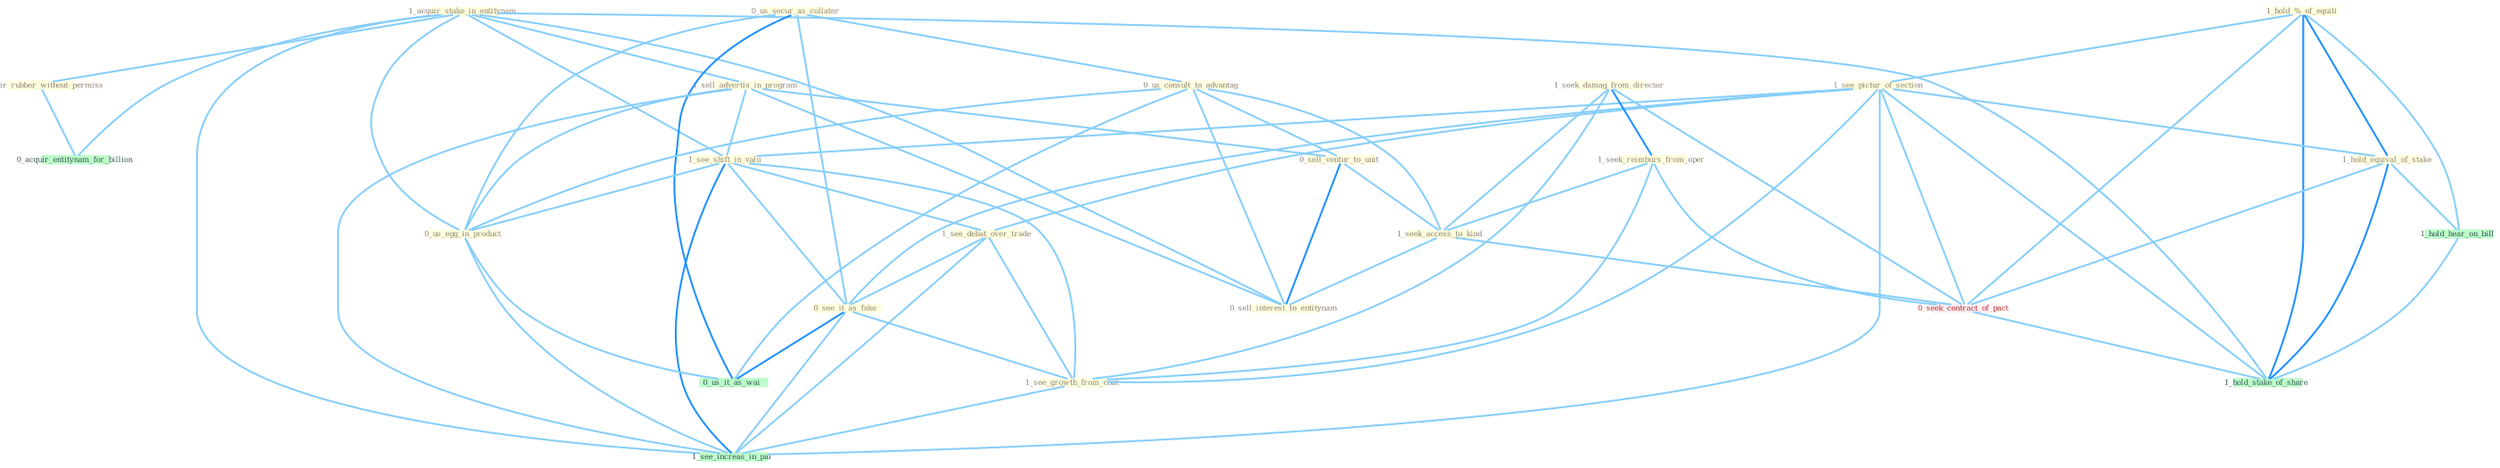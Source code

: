 Graph G{ 
    node
    [shape=polygon,style=filled,width=.5,height=.06,color="#BDFCC9",fixedsize=true,fontsize=4,
    fontcolor="#2f4f4f"];
    {node
    [color="#ffffe0", fontcolor="#8b7d6b"] "1_hold_%_of_equiti " "1_acquir_stake_in_entitynam " "0_us_secur_as_collater " "1_see_pictur_of_section " "1_sell_advertis_in_program " "1_seek_damag_from_director " "1_see_shift_in_valu " "1_seek_reimburs_from_oper " "0_us_consult_to_advantag " "0_sell_ventur_to_unit " "1_see_debat_over_trade " "0_acquir_rubber_without_permiss " "0_see_it_as_fake " "1_seek_access_to_kind " "0_sell_interest_to_entitynam " "1_see_growth_from_coat " "1_hold_equival_of_stake " "0_us_egg_in_product "}
{node [color="#fff0f5", fontcolor="#b22222"] "0_seek_contract_of_pact "}
edge [color="#B0E2FF"];

	"1_hold_%_of_equiti " -- "1_see_pictur_of_section " [w="1", color="#87cefa" ];
	"1_hold_%_of_equiti " -- "1_hold_equival_of_stake " [w="2", color="#1e90ff" , len=0.8];
	"1_hold_%_of_equiti " -- "0_seek_contract_of_pact " [w="1", color="#87cefa" ];
	"1_hold_%_of_equiti " -- "1_hold_hear_on_bill " [w="1", color="#87cefa" ];
	"1_hold_%_of_equiti " -- "1_hold_stake_of_share " [w="2", color="#1e90ff" , len=0.8];
	"1_acquir_stake_in_entitynam " -- "1_sell_advertis_in_program " [w="1", color="#87cefa" ];
	"1_acquir_stake_in_entitynam " -- "1_see_shift_in_valu " [w="1", color="#87cefa" ];
	"1_acquir_stake_in_entitynam " -- "0_acquir_rubber_without_permiss " [w="1", color="#87cefa" ];
	"1_acquir_stake_in_entitynam " -- "0_sell_interest_to_entitynam " [w="1", color="#87cefa" ];
	"1_acquir_stake_in_entitynam " -- "0_us_egg_in_product " [w="1", color="#87cefa" ];
	"1_acquir_stake_in_entitynam " -- "0_acquir_entitynam_for_billion " [w="1", color="#87cefa" ];
	"1_acquir_stake_in_entitynam " -- "1_see_increas_in_pai " [w="1", color="#87cefa" ];
	"1_acquir_stake_in_entitynam " -- "1_hold_stake_of_share " [w="1", color="#87cefa" ];
	"0_us_secur_as_collater " -- "0_us_consult_to_advantag " [w="1", color="#87cefa" ];
	"0_us_secur_as_collater " -- "0_see_it_as_fake " [w="1", color="#87cefa" ];
	"0_us_secur_as_collater " -- "0_us_egg_in_product " [w="1", color="#87cefa" ];
	"0_us_secur_as_collater " -- "0_us_it_as_wai " [w="2", color="#1e90ff" , len=0.8];
	"1_see_pictur_of_section " -- "1_see_shift_in_valu " [w="1", color="#87cefa" ];
	"1_see_pictur_of_section " -- "1_see_debat_over_trade " [w="1", color="#87cefa" ];
	"1_see_pictur_of_section " -- "0_see_it_as_fake " [w="1", color="#87cefa" ];
	"1_see_pictur_of_section " -- "1_see_growth_from_coat " [w="1", color="#87cefa" ];
	"1_see_pictur_of_section " -- "1_hold_equival_of_stake " [w="1", color="#87cefa" ];
	"1_see_pictur_of_section " -- "0_seek_contract_of_pact " [w="1", color="#87cefa" ];
	"1_see_pictur_of_section " -- "1_see_increas_in_pai " [w="1", color="#87cefa" ];
	"1_see_pictur_of_section " -- "1_hold_stake_of_share " [w="1", color="#87cefa" ];
	"1_sell_advertis_in_program " -- "1_see_shift_in_valu " [w="1", color="#87cefa" ];
	"1_sell_advertis_in_program " -- "0_sell_ventur_to_unit " [w="1", color="#87cefa" ];
	"1_sell_advertis_in_program " -- "0_sell_interest_to_entitynam " [w="1", color="#87cefa" ];
	"1_sell_advertis_in_program " -- "0_us_egg_in_product " [w="1", color="#87cefa" ];
	"1_sell_advertis_in_program " -- "1_see_increas_in_pai " [w="1", color="#87cefa" ];
	"1_seek_damag_from_director " -- "1_seek_reimburs_from_oper " [w="2", color="#1e90ff" , len=0.8];
	"1_seek_damag_from_director " -- "1_seek_access_to_kind " [w="1", color="#87cefa" ];
	"1_seek_damag_from_director " -- "1_see_growth_from_coat " [w="1", color="#87cefa" ];
	"1_seek_damag_from_director " -- "0_seek_contract_of_pact " [w="1", color="#87cefa" ];
	"1_see_shift_in_valu " -- "1_see_debat_over_trade " [w="1", color="#87cefa" ];
	"1_see_shift_in_valu " -- "0_see_it_as_fake " [w="1", color="#87cefa" ];
	"1_see_shift_in_valu " -- "1_see_growth_from_coat " [w="1", color="#87cefa" ];
	"1_see_shift_in_valu " -- "0_us_egg_in_product " [w="1", color="#87cefa" ];
	"1_see_shift_in_valu " -- "1_see_increas_in_pai " [w="2", color="#1e90ff" , len=0.8];
	"1_seek_reimburs_from_oper " -- "1_seek_access_to_kind " [w="1", color="#87cefa" ];
	"1_seek_reimburs_from_oper " -- "1_see_growth_from_coat " [w="1", color="#87cefa" ];
	"1_seek_reimburs_from_oper " -- "0_seek_contract_of_pact " [w="1", color="#87cefa" ];
	"0_us_consult_to_advantag " -- "0_sell_ventur_to_unit " [w="1", color="#87cefa" ];
	"0_us_consult_to_advantag " -- "1_seek_access_to_kind " [w="1", color="#87cefa" ];
	"0_us_consult_to_advantag " -- "0_sell_interest_to_entitynam " [w="1", color="#87cefa" ];
	"0_us_consult_to_advantag " -- "0_us_egg_in_product " [w="1", color="#87cefa" ];
	"0_us_consult_to_advantag " -- "0_us_it_as_wai " [w="1", color="#87cefa" ];
	"0_sell_ventur_to_unit " -- "1_seek_access_to_kind " [w="1", color="#87cefa" ];
	"0_sell_ventur_to_unit " -- "0_sell_interest_to_entitynam " [w="2", color="#1e90ff" , len=0.8];
	"1_see_debat_over_trade " -- "0_see_it_as_fake " [w="1", color="#87cefa" ];
	"1_see_debat_over_trade " -- "1_see_growth_from_coat " [w="1", color="#87cefa" ];
	"1_see_debat_over_trade " -- "1_see_increas_in_pai " [w="1", color="#87cefa" ];
	"0_acquir_rubber_without_permiss " -- "0_acquir_entitynam_for_billion " [w="1", color="#87cefa" ];
	"0_see_it_as_fake " -- "1_see_growth_from_coat " [w="1", color="#87cefa" ];
	"0_see_it_as_fake " -- "0_us_it_as_wai " [w="2", color="#1e90ff" , len=0.8];
	"0_see_it_as_fake " -- "1_see_increas_in_pai " [w="1", color="#87cefa" ];
	"1_seek_access_to_kind " -- "0_sell_interest_to_entitynam " [w="1", color="#87cefa" ];
	"1_seek_access_to_kind " -- "0_seek_contract_of_pact " [w="1", color="#87cefa" ];
	"1_see_growth_from_coat " -- "1_see_increas_in_pai " [w="1", color="#87cefa" ];
	"1_hold_equival_of_stake " -- "0_seek_contract_of_pact " [w="1", color="#87cefa" ];
	"1_hold_equival_of_stake " -- "1_hold_hear_on_bill " [w="1", color="#87cefa" ];
	"1_hold_equival_of_stake " -- "1_hold_stake_of_share " [w="2", color="#1e90ff" , len=0.8];
	"0_us_egg_in_product " -- "0_us_it_as_wai " [w="1", color="#87cefa" ];
	"0_us_egg_in_product " -- "1_see_increas_in_pai " [w="1", color="#87cefa" ];
	"0_seek_contract_of_pact " -- "1_hold_stake_of_share " [w="1", color="#87cefa" ];
	"1_hold_hear_on_bill " -- "1_hold_stake_of_share " [w="1", color="#87cefa" ];
}
